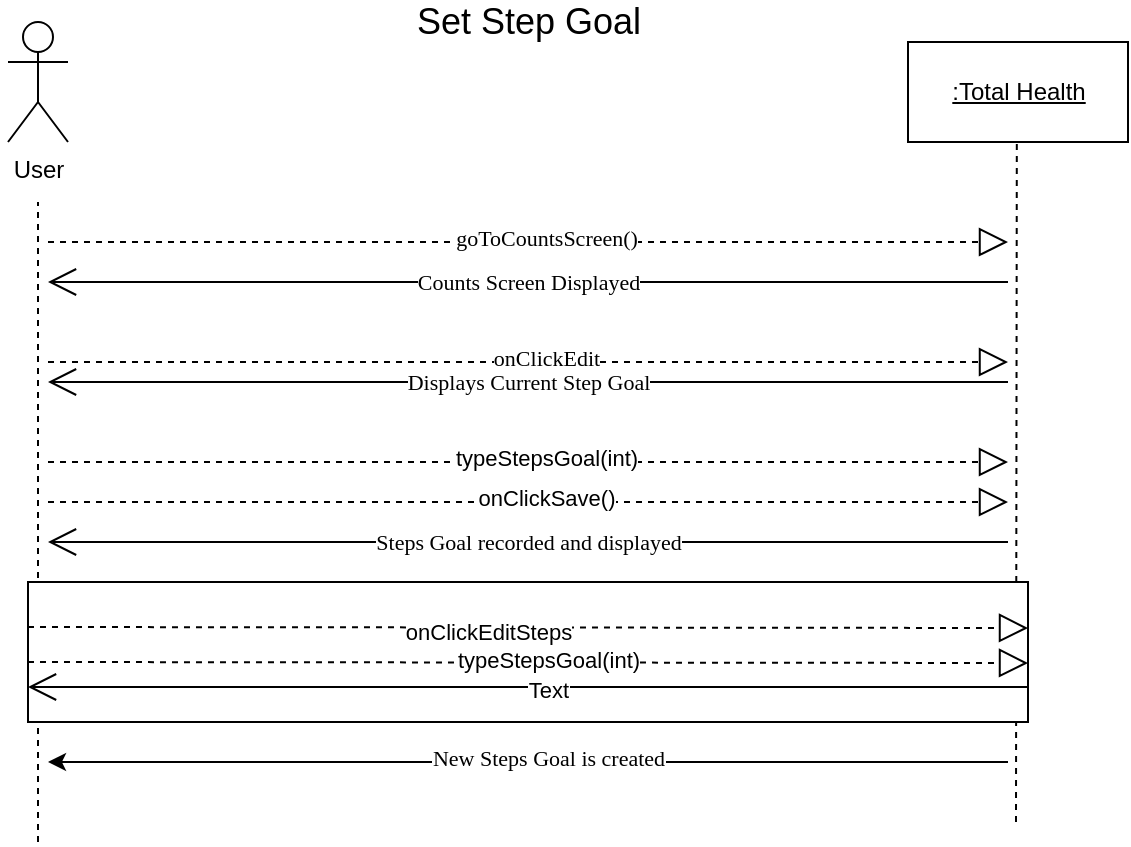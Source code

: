 <mxfile version="16.0.0" type="github">
  <diagram id="HC_JWrDzB2jvOtPKv6SG" name="Page-1">
    <mxGraphModel dx="2062" dy="1122" grid="1" gridSize="10" guides="1" tooltips="1" connect="1" arrows="1" fold="1" page="1" pageScale="1" pageWidth="850" pageHeight="1100" math="0" shadow="0">
      <root>
        <mxCell id="0" />
        <mxCell id="1" parent="0" />
        <mxCell id="jWEoxQ6Ga0XIB12J6IWm-1" value="User" style="shape=umlActor;verticalLabelPosition=bottom;verticalAlign=top;html=1;" parent="1" vertex="1">
          <mxGeometry x="150" y="130" width="30" height="60" as="geometry" />
        </mxCell>
        <mxCell id="jWEoxQ6Ga0XIB12J6IWm-2" value="&lt;u&gt;:Total Health&lt;/u&gt;" style="html=1;" parent="1" vertex="1">
          <mxGeometry x="600" y="140" width="110" height="50" as="geometry" />
        </mxCell>
        <mxCell id="jWEoxQ6Ga0XIB12J6IWm-3" value="" style="endArrow=none;dashed=1;html=1;rounded=0;" parent="1" edge="1">
          <mxGeometry width="50" height="50" relative="1" as="geometry">
            <mxPoint x="165" y="540" as="sourcePoint" />
            <mxPoint x="165" y="220" as="targetPoint" />
          </mxGeometry>
        </mxCell>
        <mxCell id="jWEoxQ6Ga0XIB12J6IWm-4" value="" style="endArrow=none;dashed=1;html=1;rounded=0;" parent="1" edge="1">
          <mxGeometry width="50" height="50" relative="1" as="geometry">
            <mxPoint x="654" y="530" as="sourcePoint" />
            <mxPoint x="654.41" y="190" as="targetPoint" />
          </mxGeometry>
        </mxCell>
        <mxCell id="jWEoxQ6Ga0XIB12J6IWm-5" value="&lt;font face=&quot;Georgia&quot;&gt;Counts Screen Displayed&lt;br&gt;&lt;/font&gt;" style="endArrow=open;endFill=1;endSize=12;html=1;rounded=0;" parent="1" edge="1">
          <mxGeometry width="160" relative="1" as="geometry">
            <mxPoint x="650" y="260" as="sourcePoint" />
            <mxPoint x="170" y="260" as="targetPoint" />
          </mxGeometry>
        </mxCell>
        <mxCell id="jWEoxQ6Ga0XIB12J6IWm-6" value="" style="endArrow=block;dashed=1;endFill=0;endSize=12;html=1;rounded=0;" parent="1" edge="1">
          <mxGeometry width="160" relative="1" as="geometry">
            <mxPoint x="170" y="240" as="sourcePoint" />
            <mxPoint x="650" y="240" as="targetPoint" />
          </mxGeometry>
        </mxCell>
        <mxCell id="jWEoxQ6Ga0XIB12J6IWm-7" value="&lt;font face=&quot;Georgia&quot;&gt;goToCountsScreen()&lt;/font&gt;" style="edgeLabel;html=1;align=center;verticalAlign=middle;resizable=0;points=[];" parent="jWEoxQ6Ga0XIB12J6IWm-6" vertex="1" connectable="0">
          <mxGeometry x="0.038" y="2" relative="1" as="geometry">
            <mxPoint as="offset" />
          </mxGeometry>
        </mxCell>
        <mxCell id="jWEoxQ6Ga0XIB12J6IWm-8" value="" style="endArrow=block;dashed=1;endFill=0;endSize=12;html=1;rounded=0;" parent="1" edge="1">
          <mxGeometry width="160" relative="1" as="geometry">
            <mxPoint x="170" y="350" as="sourcePoint" />
            <mxPoint x="650" y="350" as="targetPoint" />
          </mxGeometry>
        </mxCell>
        <mxCell id="jWEoxQ6Ga0XIB12J6IWm-9" value="typeStepsGoal(int)" style="edgeLabel;html=1;align=center;verticalAlign=middle;resizable=0;points=[];" parent="jWEoxQ6Ga0XIB12J6IWm-8" vertex="1" connectable="0">
          <mxGeometry x="0.038" y="2" relative="1" as="geometry">
            <mxPoint as="offset" />
          </mxGeometry>
        </mxCell>
        <mxCell id="jWEoxQ6Ga0XIB12J6IWm-10" value="&lt;font face=&quot;Georgia&quot;&gt;Steps Goal recorded and displayed&lt;/font&gt;" style="endArrow=open;endFill=1;endSize=12;html=1;rounded=0;" parent="1" edge="1">
          <mxGeometry width="160" relative="1" as="geometry">
            <mxPoint x="650" y="390" as="sourcePoint" />
            <mxPoint x="170" y="390" as="targetPoint" />
          </mxGeometry>
        </mxCell>
        <mxCell id="jWEoxQ6Ga0XIB12J6IWm-16" value="" style="endArrow=classic;html=1;rounded=0;fontFamily=Georgia;" parent="1" edge="1">
          <mxGeometry width="50" height="50" relative="1" as="geometry">
            <mxPoint x="650" y="500" as="sourcePoint" />
            <mxPoint x="170" y="500" as="targetPoint" />
          </mxGeometry>
        </mxCell>
        <mxCell id="jWEoxQ6Ga0XIB12J6IWm-17" value="&lt;div&gt;New Steps Goal is created&lt;/div&gt;" style="edgeLabel;html=1;align=center;verticalAlign=middle;resizable=0;points=[];fontFamily=Georgia;" parent="jWEoxQ6Ga0XIB12J6IWm-16" vertex="1" connectable="0">
          <mxGeometry x="0.079" y="-2" relative="1" as="geometry">
            <mxPoint x="29" as="offset" />
          </mxGeometry>
        </mxCell>
        <mxCell id="jWEoxQ6Ga0XIB12J6IWm-22" value="" style="endArrow=block;dashed=1;endFill=0;endSize=12;html=1;rounded=0;" parent="1" edge="1">
          <mxGeometry width="160" relative="1" as="geometry">
            <mxPoint x="170" y="370" as="sourcePoint" />
            <mxPoint x="650" y="370" as="targetPoint" />
          </mxGeometry>
        </mxCell>
        <mxCell id="jWEoxQ6Ga0XIB12J6IWm-23" value="onClickSave()" style="edgeLabel;html=1;align=center;verticalAlign=middle;resizable=0;points=[];" parent="jWEoxQ6Ga0XIB12J6IWm-22" vertex="1" connectable="0">
          <mxGeometry x="0.038" y="2" relative="1" as="geometry">
            <mxPoint as="offset" />
          </mxGeometry>
        </mxCell>
        <mxCell id="jWEoxQ6Ga0XIB12J6IWm-25" value="Opt." style="text;html=1;strokeColor=none;fillColor=none;align=center;verticalAlign=middle;whiteSpace=wrap;rounded=0;" parent="1" vertex="1">
          <mxGeometry x="160" y="410" width="60" height="30" as="geometry" />
        </mxCell>
        <mxCell id="p5vUPXscWEIEPARftSgE-1" value="&lt;font style=&quot;font-size: 18px&quot;&gt;Set Step Goal&lt;/font&gt;" style="text;html=1;resizable=0;autosize=1;align=center;verticalAlign=middle;points=[];fillColor=none;strokeColor=none;rounded=0;" vertex="1" parent="1">
          <mxGeometry x="345" y="120" width="130" height="20" as="geometry" />
        </mxCell>
        <mxCell id="p5vUPXscWEIEPARftSgE-2" value="" style="group" vertex="1" connectable="0" parent="1">
          <mxGeometry x="160" y="410" width="500" height="70" as="geometry" />
        </mxCell>
        <mxCell id="jWEoxQ6Ga0XIB12J6IWm-24" value="" style="rounded=0;whiteSpace=wrap;html=1;" parent="p5vUPXscWEIEPARftSgE-2" vertex="1">
          <mxGeometry width="500" height="70" as="geometry" />
        </mxCell>
        <mxCell id="jWEoxQ6Ga0XIB12J6IWm-26" value="" style="endArrow=block;dashed=1;endFill=0;endSize=12;html=1;rounded=0;exitX=0;exitY=0.75;exitDx=0;exitDy=0;" parent="p5vUPXscWEIEPARftSgE-2" source="jWEoxQ6Ga0XIB12J6IWm-25" edge="1">
          <mxGeometry width="160" relative="1" as="geometry">
            <mxPoint x="10" y="40" as="sourcePoint" />
            <mxPoint x="500" y="23" as="targetPoint" />
          </mxGeometry>
        </mxCell>
        <mxCell id="jWEoxQ6Ga0XIB12J6IWm-27" value="onClickEditSteps" style="edgeLabel;html=1;align=center;verticalAlign=middle;resizable=0;points=[];" parent="jWEoxQ6Ga0XIB12J6IWm-26" vertex="1" connectable="0">
          <mxGeometry x="-0.08" y="-2" relative="1" as="geometry">
            <mxPoint as="offset" />
          </mxGeometry>
        </mxCell>
        <mxCell id="jWEoxQ6Ga0XIB12J6IWm-28" value="" style="endArrow=open;endFill=1;endSize=12;html=1;rounded=0;entryX=0;entryY=0.75;entryDx=0;entryDy=0;exitX=1;exitY=0.75;exitDx=0;exitDy=0;" parent="p5vUPXscWEIEPARftSgE-2" source="jWEoxQ6Ga0XIB12J6IWm-24" target="jWEoxQ6Ga0XIB12J6IWm-24" edge="1">
          <mxGeometry width="160" relative="1" as="geometry">
            <mxPoint x="420" y="50" as="sourcePoint" />
            <mxPoint x="580" y="50" as="targetPoint" />
          </mxGeometry>
        </mxCell>
        <mxCell id="jWEoxQ6Ga0XIB12J6IWm-31" value="Text" style="edgeLabel;html=1;align=center;verticalAlign=middle;resizable=0;points=[];" parent="jWEoxQ6Ga0XIB12J6IWm-28" vertex="1" connectable="0">
          <mxGeometry x="-0.04" y="1" relative="1" as="geometry">
            <mxPoint as="offset" />
          </mxGeometry>
        </mxCell>
        <mxCell id="jWEoxQ6Ga0XIB12J6IWm-29" value="" style="endArrow=block;dashed=1;endFill=0;endSize=12;html=1;rounded=0;entryX=1;entryY=0.5;entryDx=0;entryDy=0;" parent="p5vUPXscWEIEPARftSgE-2" edge="1">
          <mxGeometry width="160" relative="1" as="geometry">
            <mxPoint y="40" as="sourcePoint" />
            <mxPoint x="500" y="40.5" as="targetPoint" />
          </mxGeometry>
        </mxCell>
        <mxCell id="jWEoxQ6Ga0XIB12J6IWm-30" value="typeStepsGoal(int)" style="edgeLabel;html=1;align=center;verticalAlign=middle;resizable=0;points=[];" parent="jWEoxQ6Ga0XIB12J6IWm-29" vertex="1" connectable="0">
          <mxGeometry x="0.038" y="2" relative="1" as="geometry">
            <mxPoint as="offset" />
          </mxGeometry>
        </mxCell>
        <mxCell id="p5vUPXscWEIEPARftSgE-3" value="" style="endArrow=block;dashed=1;endFill=0;endSize=12;html=1;rounded=0;" edge="1" parent="1">
          <mxGeometry width="160" relative="1" as="geometry">
            <mxPoint x="170" y="300" as="sourcePoint" />
            <mxPoint x="650" y="300" as="targetPoint" />
          </mxGeometry>
        </mxCell>
        <mxCell id="p5vUPXscWEIEPARftSgE-4" value="&lt;font face=&quot;Georgia&quot;&gt;onClickEdit&lt;/font&gt;" style="edgeLabel;html=1;align=center;verticalAlign=middle;resizable=0;points=[];" vertex="1" connectable="0" parent="p5vUPXscWEIEPARftSgE-3">
          <mxGeometry x="0.038" y="2" relative="1" as="geometry">
            <mxPoint as="offset" />
          </mxGeometry>
        </mxCell>
        <mxCell id="p5vUPXscWEIEPARftSgE-5" value="&lt;font face=&quot;Georgia&quot;&gt;Displays Current Step Goal&lt;br&gt;&lt;/font&gt;" style="endArrow=open;endFill=1;endSize=12;html=1;rounded=0;" edge="1" parent="1">
          <mxGeometry width="160" relative="1" as="geometry">
            <mxPoint x="650" y="310" as="sourcePoint" />
            <mxPoint x="170" y="310" as="targetPoint" />
          </mxGeometry>
        </mxCell>
      </root>
    </mxGraphModel>
  </diagram>
</mxfile>
